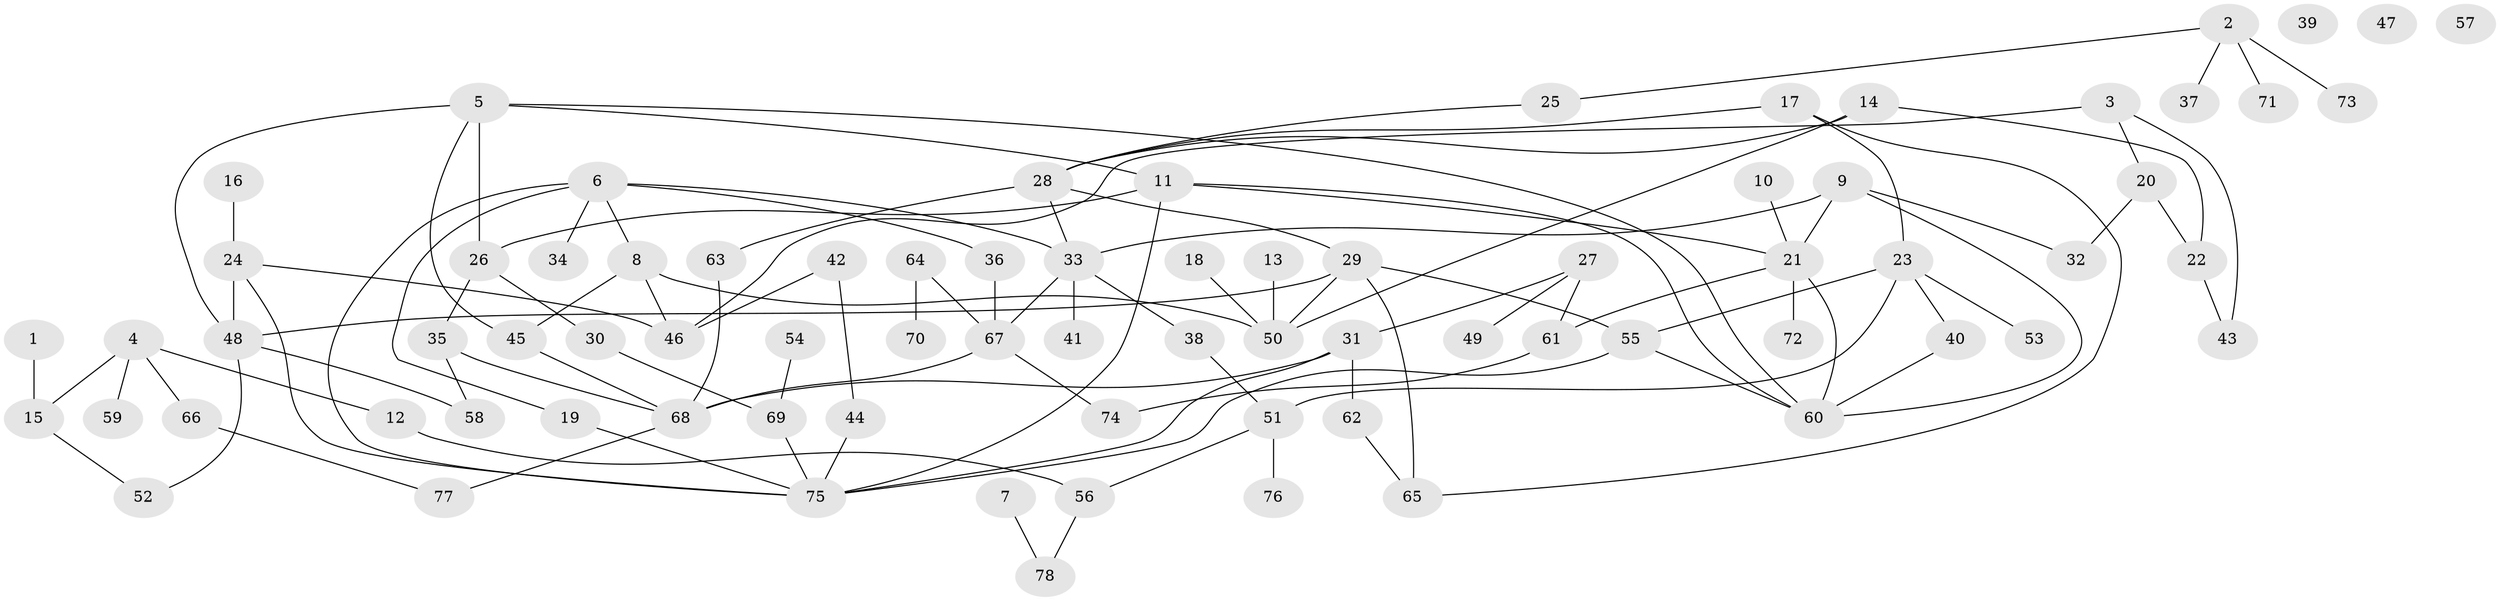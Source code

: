 // coarse degree distribution, {2: 0.19444444444444445, 4: 0.19444444444444445, 1: 0.2222222222222222, 11: 0.027777777777777776, 3: 0.16666666666666666, 7: 0.05555555555555555, 5: 0.08333333333333333, 8: 0.027777777777777776, 6: 0.027777777777777776}
// Generated by graph-tools (version 1.1) at 2025/48/03/04/25 22:48:23]
// undirected, 78 vertices, 108 edges
graph export_dot {
  node [color=gray90,style=filled];
  1;
  2;
  3;
  4;
  5;
  6;
  7;
  8;
  9;
  10;
  11;
  12;
  13;
  14;
  15;
  16;
  17;
  18;
  19;
  20;
  21;
  22;
  23;
  24;
  25;
  26;
  27;
  28;
  29;
  30;
  31;
  32;
  33;
  34;
  35;
  36;
  37;
  38;
  39;
  40;
  41;
  42;
  43;
  44;
  45;
  46;
  47;
  48;
  49;
  50;
  51;
  52;
  53;
  54;
  55;
  56;
  57;
  58;
  59;
  60;
  61;
  62;
  63;
  64;
  65;
  66;
  67;
  68;
  69;
  70;
  71;
  72;
  73;
  74;
  75;
  76;
  77;
  78;
  1 -- 15;
  2 -- 25;
  2 -- 37;
  2 -- 71;
  2 -- 73;
  3 -- 20;
  3 -- 43;
  3 -- 46;
  4 -- 12;
  4 -- 15;
  4 -- 59;
  4 -- 66;
  5 -- 11;
  5 -- 26;
  5 -- 45;
  5 -- 48;
  5 -- 60;
  6 -- 8;
  6 -- 19;
  6 -- 33;
  6 -- 34;
  6 -- 36;
  6 -- 75;
  7 -- 78;
  8 -- 45;
  8 -- 46;
  8 -- 50;
  9 -- 21;
  9 -- 32;
  9 -- 33;
  9 -- 60;
  10 -- 21;
  11 -- 21;
  11 -- 26;
  11 -- 60;
  11 -- 75;
  12 -- 56;
  13 -- 50;
  14 -- 22;
  14 -- 28;
  14 -- 50;
  15 -- 52;
  16 -- 24;
  17 -- 23;
  17 -- 28;
  17 -- 65;
  18 -- 50;
  19 -- 75;
  20 -- 22;
  20 -- 32;
  21 -- 60;
  21 -- 61;
  21 -- 72;
  22 -- 43;
  23 -- 40;
  23 -- 51;
  23 -- 53;
  23 -- 55;
  24 -- 46;
  24 -- 48;
  24 -- 75;
  25 -- 28;
  26 -- 30;
  26 -- 35;
  27 -- 31;
  27 -- 49;
  27 -- 61;
  28 -- 29;
  28 -- 33;
  28 -- 63;
  29 -- 48;
  29 -- 50;
  29 -- 55;
  29 -- 65;
  30 -- 69;
  31 -- 62;
  31 -- 68;
  31 -- 75;
  33 -- 38;
  33 -- 41;
  33 -- 67;
  35 -- 58;
  35 -- 68;
  36 -- 67;
  38 -- 51;
  40 -- 60;
  42 -- 44;
  42 -- 46;
  44 -- 75;
  45 -- 68;
  48 -- 52;
  48 -- 58;
  51 -- 56;
  51 -- 76;
  54 -- 69;
  55 -- 60;
  55 -- 75;
  56 -- 78;
  61 -- 74;
  62 -- 65;
  63 -- 68;
  64 -- 67;
  64 -- 70;
  66 -- 77;
  67 -- 68;
  67 -- 74;
  68 -- 77;
  69 -- 75;
}
